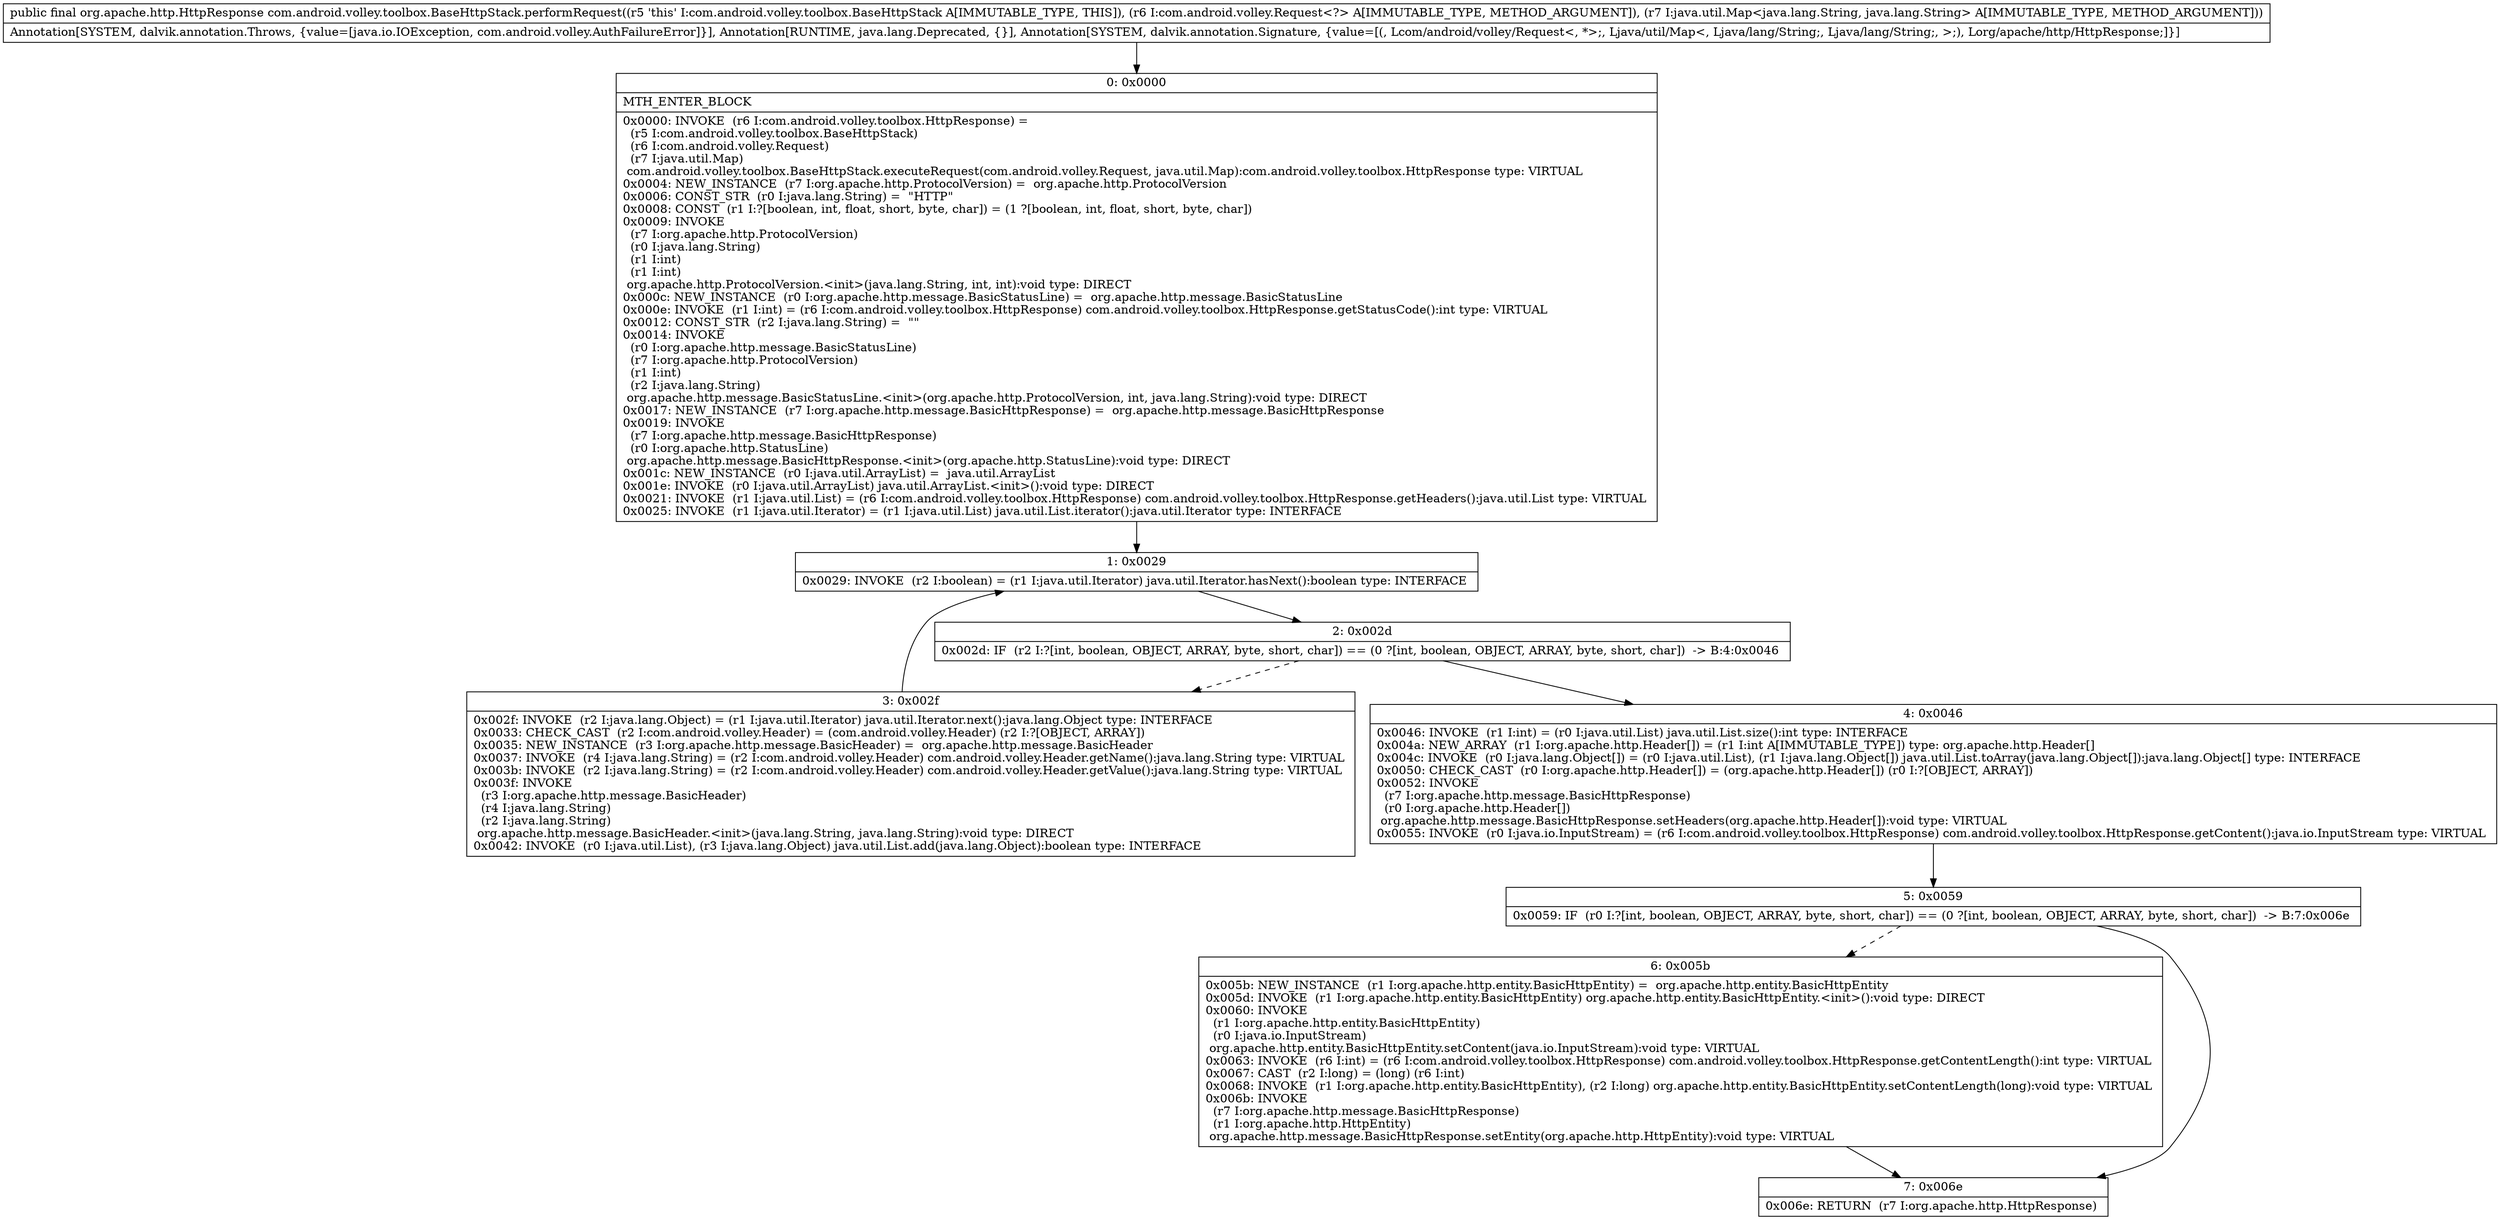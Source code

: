 digraph "CFG forcom.android.volley.toolbox.BaseHttpStack.performRequest(Lcom\/android\/volley\/Request;Ljava\/util\/Map;)Lorg\/apache\/http\/HttpResponse;" {
Node_0 [shape=record,label="{0\:\ 0x0000|MTH_ENTER_BLOCK\l|0x0000: INVOKE  (r6 I:com.android.volley.toolbox.HttpResponse) = \l  (r5 I:com.android.volley.toolbox.BaseHttpStack)\l  (r6 I:com.android.volley.Request)\l  (r7 I:java.util.Map)\l com.android.volley.toolbox.BaseHttpStack.executeRequest(com.android.volley.Request, java.util.Map):com.android.volley.toolbox.HttpResponse type: VIRTUAL \l0x0004: NEW_INSTANCE  (r7 I:org.apache.http.ProtocolVersion) =  org.apache.http.ProtocolVersion \l0x0006: CONST_STR  (r0 I:java.lang.String) =  \"HTTP\" \l0x0008: CONST  (r1 I:?[boolean, int, float, short, byte, char]) = (1 ?[boolean, int, float, short, byte, char]) \l0x0009: INVOKE  \l  (r7 I:org.apache.http.ProtocolVersion)\l  (r0 I:java.lang.String)\l  (r1 I:int)\l  (r1 I:int)\l org.apache.http.ProtocolVersion.\<init\>(java.lang.String, int, int):void type: DIRECT \l0x000c: NEW_INSTANCE  (r0 I:org.apache.http.message.BasicStatusLine) =  org.apache.http.message.BasicStatusLine \l0x000e: INVOKE  (r1 I:int) = (r6 I:com.android.volley.toolbox.HttpResponse) com.android.volley.toolbox.HttpResponse.getStatusCode():int type: VIRTUAL \l0x0012: CONST_STR  (r2 I:java.lang.String) =  \"\" \l0x0014: INVOKE  \l  (r0 I:org.apache.http.message.BasicStatusLine)\l  (r7 I:org.apache.http.ProtocolVersion)\l  (r1 I:int)\l  (r2 I:java.lang.String)\l org.apache.http.message.BasicStatusLine.\<init\>(org.apache.http.ProtocolVersion, int, java.lang.String):void type: DIRECT \l0x0017: NEW_INSTANCE  (r7 I:org.apache.http.message.BasicHttpResponse) =  org.apache.http.message.BasicHttpResponse \l0x0019: INVOKE  \l  (r7 I:org.apache.http.message.BasicHttpResponse)\l  (r0 I:org.apache.http.StatusLine)\l org.apache.http.message.BasicHttpResponse.\<init\>(org.apache.http.StatusLine):void type: DIRECT \l0x001c: NEW_INSTANCE  (r0 I:java.util.ArrayList) =  java.util.ArrayList \l0x001e: INVOKE  (r0 I:java.util.ArrayList) java.util.ArrayList.\<init\>():void type: DIRECT \l0x0021: INVOKE  (r1 I:java.util.List) = (r6 I:com.android.volley.toolbox.HttpResponse) com.android.volley.toolbox.HttpResponse.getHeaders():java.util.List type: VIRTUAL \l0x0025: INVOKE  (r1 I:java.util.Iterator) = (r1 I:java.util.List) java.util.List.iterator():java.util.Iterator type: INTERFACE \l}"];
Node_1 [shape=record,label="{1\:\ 0x0029|0x0029: INVOKE  (r2 I:boolean) = (r1 I:java.util.Iterator) java.util.Iterator.hasNext():boolean type: INTERFACE \l}"];
Node_2 [shape=record,label="{2\:\ 0x002d|0x002d: IF  (r2 I:?[int, boolean, OBJECT, ARRAY, byte, short, char]) == (0 ?[int, boolean, OBJECT, ARRAY, byte, short, char])  \-\> B:4:0x0046 \l}"];
Node_3 [shape=record,label="{3\:\ 0x002f|0x002f: INVOKE  (r2 I:java.lang.Object) = (r1 I:java.util.Iterator) java.util.Iterator.next():java.lang.Object type: INTERFACE \l0x0033: CHECK_CAST  (r2 I:com.android.volley.Header) = (com.android.volley.Header) (r2 I:?[OBJECT, ARRAY]) \l0x0035: NEW_INSTANCE  (r3 I:org.apache.http.message.BasicHeader) =  org.apache.http.message.BasicHeader \l0x0037: INVOKE  (r4 I:java.lang.String) = (r2 I:com.android.volley.Header) com.android.volley.Header.getName():java.lang.String type: VIRTUAL \l0x003b: INVOKE  (r2 I:java.lang.String) = (r2 I:com.android.volley.Header) com.android.volley.Header.getValue():java.lang.String type: VIRTUAL \l0x003f: INVOKE  \l  (r3 I:org.apache.http.message.BasicHeader)\l  (r4 I:java.lang.String)\l  (r2 I:java.lang.String)\l org.apache.http.message.BasicHeader.\<init\>(java.lang.String, java.lang.String):void type: DIRECT \l0x0042: INVOKE  (r0 I:java.util.List), (r3 I:java.lang.Object) java.util.List.add(java.lang.Object):boolean type: INTERFACE \l}"];
Node_4 [shape=record,label="{4\:\ 0x0046|0x0046: INVOKE  (r1 I:int) = (r0 I:java.util.List) java.util.List.size():int type: INTERFACE \l0x004a: NEW_ARRAY  (r1 I:org.apache.http.Header[]) = (r1 I:int A[IMMUTABLE_TYPE]) type: org.apache.http.Header[] \l0x004c: INVOKE  (r0 I:java.lang.Object[]) = (r0 I:java.util.List), (r1 I:java.lang.Object[]) java.util.List.toArray(java.lang.Object[]):java.lang.Object[] type: INTERFACE \l0x0050: CHECK_CAST  (r0 I:org.apache.http.Header[]) = (org.apache.http.Header[]) (r0 I:?[OBJECT, ARRAY]) \l0x0052: INVOKE  \l  (r7 I:org.apache.http.message.BasicHttpResponse)\l  (r0 I:org.apache.http.Header[])\l org.apache.http.message.BasicHttpResponse.setHeaders(org.apache.http.Header[]):void type: VIRTUAL \l0x0055: INVOKE  (r0 I:java.io.InputStream) = (r6 I:com.android.volley.toolbox.HttpResponse) com.android.volley.toolbox.HttpResponse.getContent():java.io.InputStream type: VIRTUAL \l}"];
Node_5 [shape=record,label="{5\:\ 0x0059|0x0059: IF  (r0 I:?[int, boolean, OBJECT, ARRAY, byte, short, char]) == (0 ?[int, boolean, OBJECT, ARRAY, byte, short, char])  \-\> B:7:0x006e \l}"];
Node_6 [shape=record,label="{6\:\ 0x005b|0x005b: NEW_INSTANCE  (r1 I:org.apache.http.entity.BasicHttpEntity) =  org.apache.http.entity.BasicHttpEntity \l0x005d: INVOKE  (r1 I:org.apache.http.entity.BasicHttpEntity) org.apache.http.entity.BasicHttpEntity.\<init\>():void type: DIRECT \l0x0060: INVOKE  \l  (r1 I:org.apache.http.entity.BasicHttpEntity)\l  (r0 I:java.io.InputStream)\l org.apache.http.entity.BasicHttpEntity.setContent(java.io.InputStream):void type: VIRTUAL \l0x0063: INVOKE  (r6 I:int) = (r6 I:com.android.volley.toolbox.HttpResponse) com.android.volley.toolbox.HttpResponse.getContentLength():int type: VIRTUAL \l0x0067: CAST  (r2 I:long) = (long) (r6 I:int) \l0x0068: INVOKE  (r1 I:org.apache.http.entity.BasicHttpEntity), (r2 I:long) org.apache.http.entity.BasicHttpEntity.setContentLength(long):void type: VIRTUAL \l0x006b: INVOKE  \l  (r7 I:org.apache.http.message.BasicHttpResponse)\l  (r1 I:org.apache.http.HttpEntity)\l org.apache.http.message.BasicHttpResponse.setEntity(org.apache.http.HttpEntity):void type: VIRTUAL \l}"];
Node_7 [shape=record,label="{7\:\ 0x006e|0x006e: RETURN  (r7 I:org.apache.http.HttpResponse) \l}"];
MethodNode[shape=record,label="{public final org.apache.http.HttpResponse com.android.volley.toolbox.BaseHttpStack.performRequest((r5 'this' I:com.android.volley.toolbox.BaseHttpStack A[IMMUTABLE_TYPE, THIS]), (r6 I:com.android.volley.Request\<?\> A[IMMUTABLE_TYPE, METHOD_ARGUMENT]), (r7 I:java.util.Map\<java.lang.String, java.lang.String\> A[IMMUTABLE_TYPE, METHOD_ARGUMENT]))  | Annotation[SYSTEM, dalvik.annotation.Throws, \{value=[java.io.IOException, com.android.volley.AuthFailureError]\}], Annotation[RUNTIME, java.lang.Deprecated, \{\}], Annotation[SYSTEM, dalvik.annotation.Signature, \{value=[(, Lcom\/android\/volley\/Request\<, *\>;, Ljava\/util\/Map\<, Ljava\/lang\/String;, Ljava\/lang\/String;, \>;), Lorg\/apache\/http\/HttpResponse;]\}]\l}"];
MethodNode -> Node_0;
Node_0 -> Node_1;
Node_1 -> Node_2;
Node_2 -> Node_3[style=dashed];
Node_2 -> Node_4;
Node_3 -> Node_1;
Node_4 -> Node_5;
Node_5 -> Node_6[style=dashed];
Node_5 -> Node_7;
Node_6 -> Node_7;
}

